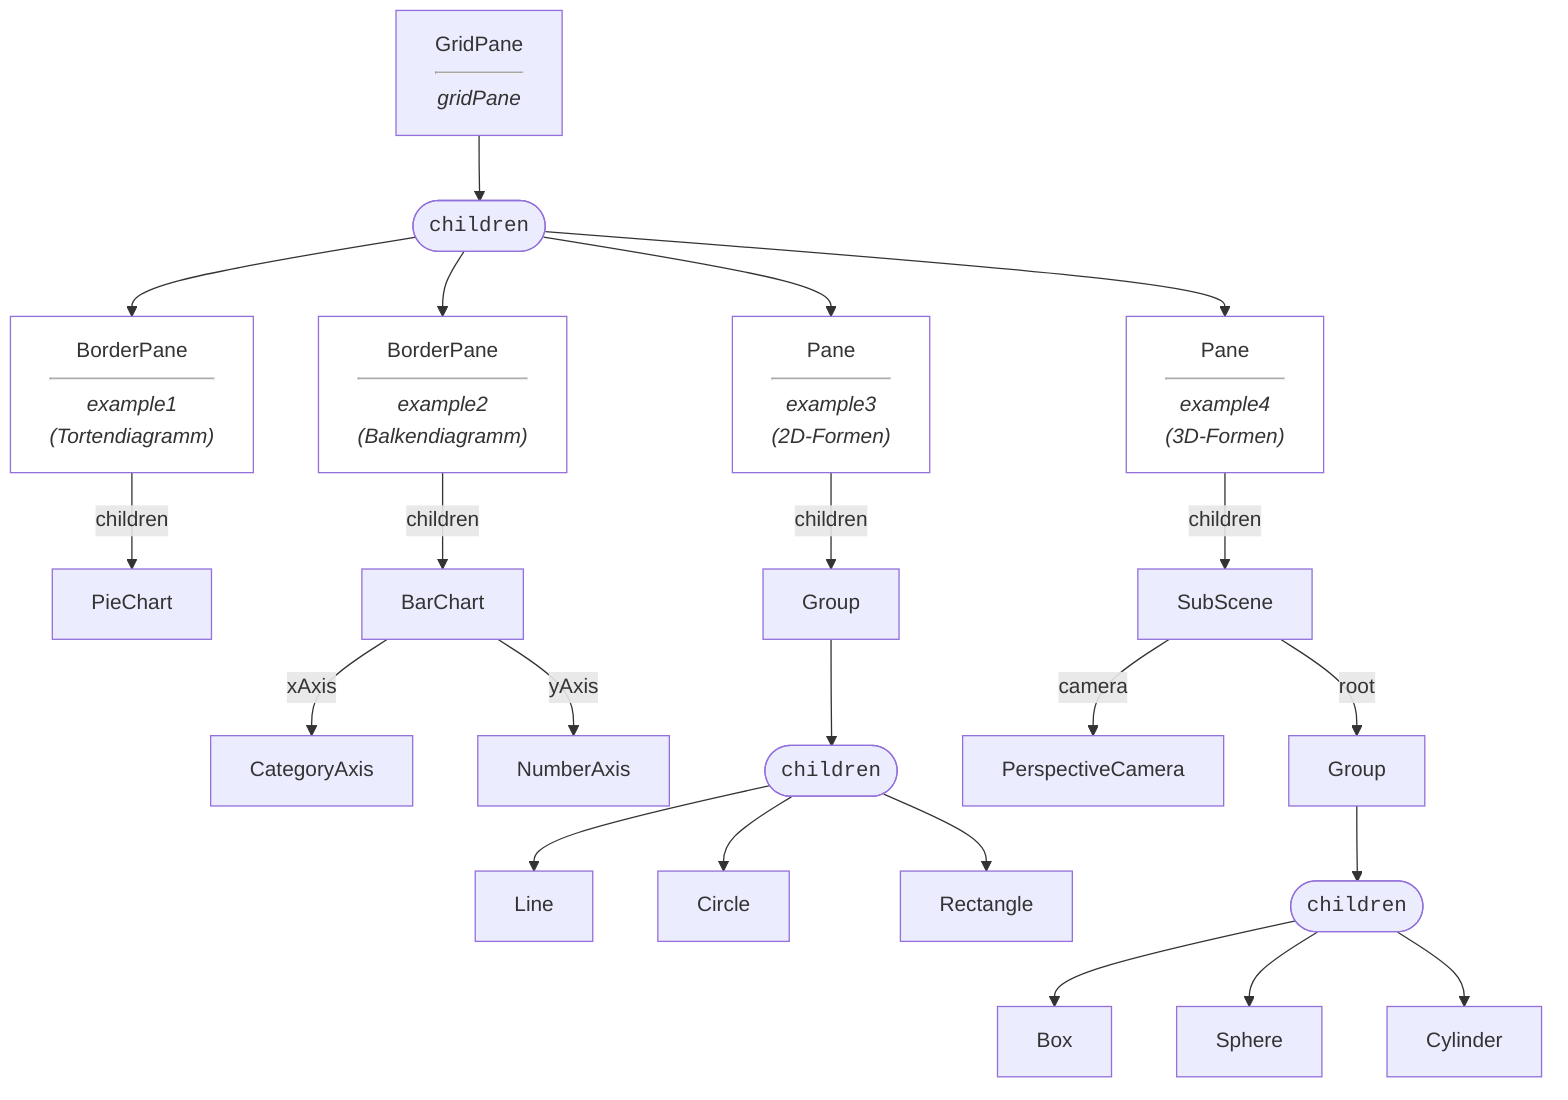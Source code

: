 flowchart

    GridPane["GridPane<hr/><i>gridPane</i>"] --> Children1(["<code>children</code>"])

    Children1 --> BorderPane2["BorderPane<hr/><i>example1<br/>(Tortendiagramm)</i>"]
    Children1 --> BorderPane3["BorderPane<hr/><i>example2<br/>(Balkendiagramm)</i>"]
    Children1 --> Pane1["Pane<hr/><i>example3<br/>(2D-Formen)</i>"]
    Children1 --> Pane2["Pane<hr/><i>example4<br/>(3D-Formen)</i>"]

    BorderPane2 --children--> PieChart
    
    BorderPane3 --children--> BarChart

    BarChart --"xAxis"--> CategoryAxis
    BarChart --yAxis--> NumberAxis

    Pane1 --children--> Group1["Group"]

    Group1 --> Children2(["<code>children</code>"])

    Children2 --> Line
    Children2 --> Circle
    Children2 --> Rectangle
    
    Pane2 --children--> SubScene
    
    SubScene --camera--> PerspectiveCamera
    SubScene --root--> Group2["Group"]

    Group2 --> Children3(["<code>children</code>"])

    Children3 --> Box
    Children3 --> Sphere
    Children3 --> Cylinder

    style BorderPane2 fill:white
    style BorderPane3 fill:white
    style Pane1 fill:white
    style Pane2 fill:white